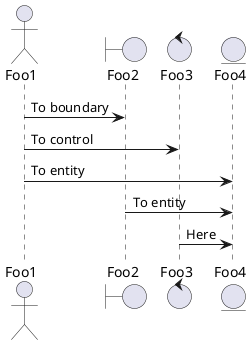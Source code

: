 @startuml

    actor Foo1
    boundary Foo2
    control Foo3
    entity Foo4


    Foo1 -> Foo2 : To boundary
    Foo1 -> Foo3 : To control
    Foo1 -> Foo4 : To entity

    Foo2 -> Foo4 : To entity

    Foo3 -> Foo4 : Here

@enduml